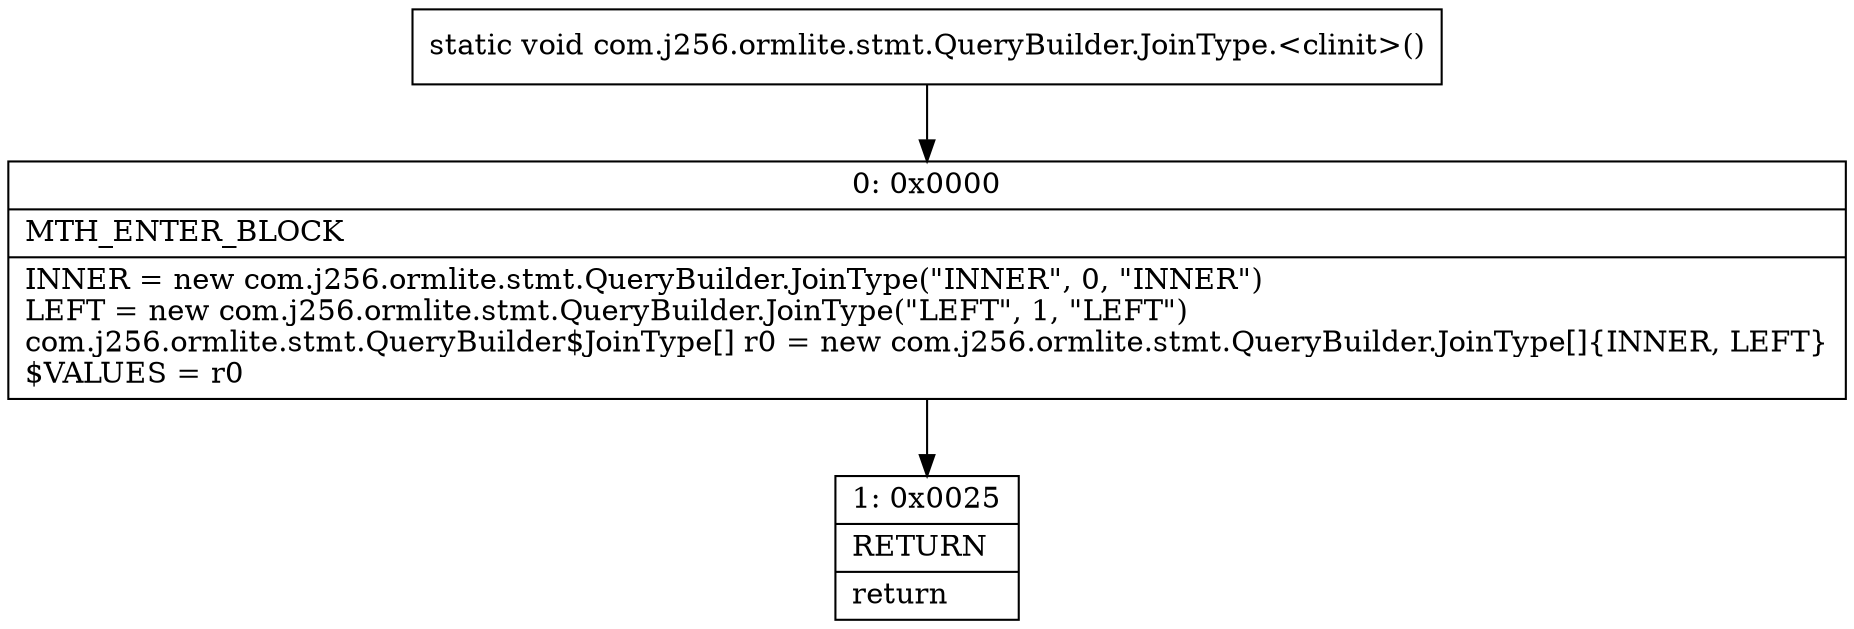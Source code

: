 digraph "CFG forcom.j256.ormlite.stmt.QueryBuilder.JoinType.\<clinit\>()V" {
Node_0 [shape=record,label="{0\:\ 0x0000|MTH_ENTER_BLOCK\l|INNER = new com.j256.ormlite.stmt.QueryBuilder.JoinType(\"INNER\", 0, \"INNER\")\lLEFT = new com.j256.ormlite.stmt.QueryBuilder.JoinType(\"LEFT\", 1, \"LEFT\")\lcom.j256.ormlite.stmt.QueryBuilder$JoinType[] r0 = new com.j256.ormlite.stmt.QueryBuilder.JoinType[]\{INNER, LEFT\}\l$VALUES = r0\l}"];
Node_1 [shape=record,label="{1\:\ 0x0025|RETURN\l|return\l}"];
MethodNode[shape=record,label="{static void com.j256.ormlite.stmt.QueryBuilder.JoinType.\<clinit\>() }"];
MethodNode -> Node_0;
Node_0 -> Node_1;
}

